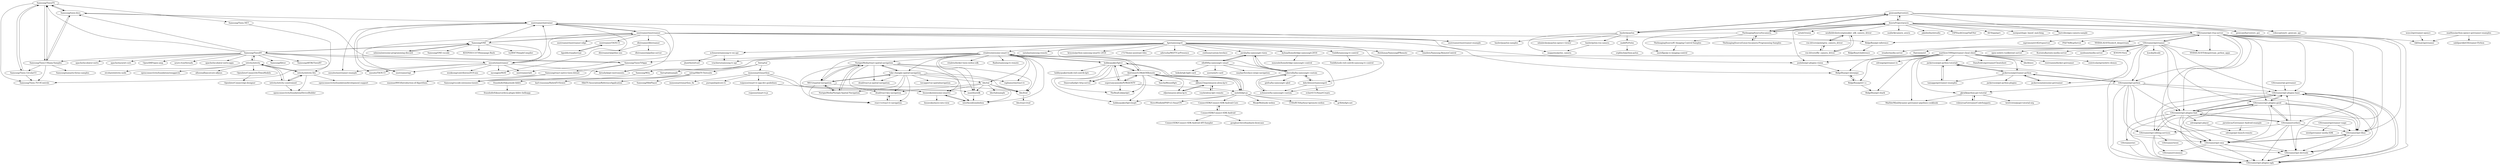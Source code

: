 digraph G {
"Samsung/Tizen.NET" -> "Samsung/Tizen.TV.UIControls"
"fastvideo/gpu-camera-sample" -> "RidgeRun/gst-inference"
"gkralik/python-gst-tutorial" -> "MaZderMind/dynamic-gstreamer-pipelines-cookbook"
"gkralik/python-gst-tutorial" -> "rubenrua/GstreamerCodeSnippets"
"gkralik/python-gst-tutorial" -> "brettviren/pygst-tutorial-org"
"vitalets/awesome-smart-tv" -> "linuxenko/awesome-smarttv"
"vitalets/awesome-smart-tv" -> "raphamorim/react-tv" ["e"=1]
"vitalets/awesome-smart-tv" -> "interfaced/zombiebox"
"vitalets/awesome-smart-tv" -> "mautilus/sdk"
"vitalets/awesome-smart-tv" -> "Samsung/TizenTVApps"
"vitalets/awesome-smart-tv" -> "hobbyquaker/lgtv2"
"vitalets/awesome-smart-tv" -> "bbc/lrud"
"vitalets/awesome-smart-tv" -> "NoriginMedia/react-spatial-navigation"
"vitalets/awesome-smart-tv" -> "luke-chang/js-spatial-navigation"
"vitalets/awesome-smart-tv" -> "klattimer/LGWebOSRemote"
"vitalets/awesome-smart-tv" -> "bbc/tal"
"vitalets/awesome-smart-tv" -> "WICG/spatial-navigation"
"vitalets/awesome-smart-tv" -> "Samsung/Wits"
"vitalets/awesome-smart-tv" -> "vitalets/docker-tizen-webos-sdk"
"vitalets/awesome-smart-tv" -> "Badisi/samsung-tv-remote"
"Samsung/TizenTVApps" -> "Samsung/vscode-extension-tizentv"
"Samsung/TizenTVApps" -> "Samsung/react-native-tizen-dotnet"
"Samsung/TizenTVApps" -> "Samsung/tizen-docs"
"react-tv/react-tv-navigation" -> "dead/react-key-navigation"
"mhxion/awesome-programming-discord" -> "Samsung/ONE"
"genicam/harvesters" -> "AravisProject/aravis"
"genicam/harvesters" -> "genicam/harvesters_gui"
"genicam/harvesters" -> "roboception/rc_genicam_api"
"genicam/harvesters" -> "basler/pypylon"
"genicam/harvesters" -> "TheImagingSource/tiscamera"
"genicam/harvesters" -> "fastvideo/gpu-camera-sample"
"nnstreamer/nntrainer" -> "nnstreamer/api"
"nnstreamer/nntrainer" -> "nnstreamer/nnstreamer"
"nnstreamer/nntrainer" -> "myungjoo/SSAT"
"nnstreamer/nntrainer" -> "nnstreamer/aitt"
"nnstreamer/nntrainer" -> "nnsuite/nnstreamer-example"
"nnstreamer/nntrainer" -> "nnstreamer/nnstreamer-example"
"nnstreamer/nntrainer" -> "nnsuite/TAOS-CI"
"AravisProject/aravis" -> "genicam/harvesters"
"AravisProject/aravis" -> "TheImagingSource/tiscamera"
"AravisProject/aravis" -> "roboception/rc_genicam_api"
"AravisProject/aravis" -> "joshdoe/gst-plugins-vision"
"AravisProject/aravis" -> "AD-Vega/qarv"
"AravisProject/aravis" -> "fastvideo/gpu-camera-sample"
"AravisProject/aravis" -> "meiqua/shape_based_matching" ["e"=1]
"AravisProject/aravis" -> "basler/pypylon"
"AravisProject/aravis" -> "genicam/harvesters_gui"
"AravisProject/aravis" -> "ni/usb3vision"
"AravisProject/aravis" -> "neufieldrobotics/spinnaker_sdk_camera_driver"
"AravisProject/aravis" -> "GStreamer/gst-rtsp-server"
"AravisProject/aravis" -> "ssafarik/camera_aravis"
"AravisProject/aravis" -> "jakobwilm/slstudio" ["e"=1]
"AravisProject/aravis" -> "EIPStackGroup/OpENer" ["e"=1]
"klattimer/LGWebOSRemote" -> "supersaiyanmode/PyWebOSTV"
"klattimer/LGWebOSRemote" -> "hobbyquaker/lgtv2"
"klattimer/LGWebOSRemote" -> "TheRealLink/pylgtv"
"klattimer/LGWebOSRemote" -> "msloth/lgtv.js"
"klattimer/LGWebOSRemote" -> "akhan23wgu/amazon-alexa-lg-tv"
"klattimer/LGWebOSRemote" -> "efpe/amazon-alexa-lg-tv"
"klattimer/LGWebOSRemote" -> "hobbyquaker/lgtv2mqtt"
"klattimer/LGWebOSRemote" -> "SaschaWessel/lgtv"
"klattimer/LGWebOSRemote" -> "vitalets/awesome-smart-tv"
"klattimer/LGWebOSRemote" -> "Danovadia/lgtv-http-server"
"WICG/spatial-navigation" -> "luke-chang/js-spatial-navigation"
"WICG/spatial-navigation" -> "react-tv/react-tv-navigation"
"WICG/spatial-navigation" -> "bbc/lrud"
"WICG/spatial-navigation" -> "NoriginMedia/Norigin-Spatial-Navigation"
"WICG/spatial-navigation" -> "NoriginMedia/react-spatial-navigation"
"luke-chang/js-spatial-navigation" -> "WICG/spatial-navigation"
"luke-chang/js-spatial-navigation" -> "NoriginMedia/react-spatial-navigation"
"luke-chang/js-spatial-navigation" -> "bbc/lrud"
"luke-chang/js-spatial-navigation" -> "dead/react-js-spatial-navigation"
"luke-chang/js-spatial-navigation" -> "twcapps/vue-spatialnavigation"
"luke-chang/js-spatial-navigation" -> "bbc/tal"
"luke-chang/js-spatial-navigation" -> "react-tv/react-tv-navigation"
"luke-chang/js-spatial-navigation" -> "dead/react-key-navigation"
"luke-chang/js-spatial-navigation" -> "NoriginMedia/Norigin-Spatial-Navigation"
"luke-chang/js-spatial-navigation" -> "raphamorim/react-tv" ["e"=1]
"TheImagingSource/tiscamera" -> "TheImagingSource/Linux-tiscamera-Programming-Samples"
"TheImagingSource/tiscamera" -> "AravisProject/aravis"
"TheImagingSource/tiscamera" -> "morefigs/py-ic-imaging-control"
"TheImagingSource/tiscamera" -> "TheImagingSource/IC-Imaging-Control-Samples"
"TheImagingSource/tiscamera" -> "genicam/harvesters"
"GStreamer/gstreamer" -> "GStreamer/gst-plugins-good"
"GStreamer/gstreamer" -> "GStreamer/gst-plugins-base"
"GStreamer/gstreamer" -> "GStreamer/gst-rtsp-server"
"GStreamer/gstreamer" -> "GStreamer/gst-plugins-bad"
"GStreamer/gstreamer" -> "lynckia/licode" ["e"=1]
"GStreamer/gstreamer" -> "ireader/media-server" ["e"=1]
"GStreamer/gstreamer" -> "Haivision/srt" ["e"=1]
"GStreamer/gstreamer" -> "GStreamer/gst-python"
"GStreamer/gstreamer" -> "open-webrtc-toolkit/owt-server" ["e"=1]
"GStreamer/gstreamer" -> "NVIDIA-AI-IOT/deepstream_python_apps" ["e"=1]
"GStreamer/gstreamer" -> "Kurento/kurento-media-server" ["e"=1]
"GStreamer/gstreamer" -> "medooze/media-server" ["e"=1]
"GStreamer/gstreamer" -> "IENT/YUView" ["e"=1]
"GStreamer/gstreamer" -> "GStreamer/gst-plugins-ugly"
"GStreamer/gstreamer" -> "matthew1000/gstreamer-cheat-sheet"
"ollo69/ha-samsungtv-smart" -> "jaruba/ha-samsungtv-tizen"
"ollo69/ha-samsungtv-smart" -> "roberodin/ha-samsungtv-custom"
"ollo69/ha-samsungtv-smart" -> "usernein/tv-card"
"ollo69/ha-samsungtv-smart" -> "maykar/lovelace-swipe-navigation" ["e"=1]
"ollo69/ha-samsungtv-smart" -> "bokub/rgb-light-card" ["e"=1]
"basler/pypylon" -> "mabl/PyPylon"
"basler/pypylon" -> "basler/pylon-ros-camera"
"basler/pypylon" -> "basler/pypylon-samples"
"basler/pypylon" -> "genicam/harvesters"
"basler/pypylon" -> "magazino/pylon_camera"
"basler/pypylon" -> "mbalatsko/pypylon-opencv-viewer"
"basler/pypylon" -> "AravisProject/aravis"
"wzyy2/gstreamer-opencv" -> "tik0/mat2gstreamer"
"jaruba/ha-samsungtv-tizen" -> "ollo69/ha-samsungtv-smart"
"jaruba/ha-samsungtv-tizen" -> "roberodin/ha-samsungtv-custom"
"jaruba/ha-samsungtv-tizen" -> "xchwarze/ha-samsungtv-custom"
"Ape/samsungctl" -> "kdschlosser/samsungctl"
"Ape/samsungctl" -> "vrachieru/samsung-tv-api"
"Ape/samsungctl" -> "Bntdumas/SamsungIPRemote"
"Ape/samsungctl" -> "kyleaa/homebridge-samsungtv2016"
"Ape/samsungctl" -> "timelery/Samsung-RemoteControl"
"Ape/samsungctl" -> "Toxblh/samsung-tv-control"
"Ape/samsungctl" -> "natalan/samsung-remote"
"Ape/samsungctl" -> "roberodin/ha-samsungtv-custom"
"Ape/samsungctl" -> "vitalets/awesome-smart-tv"
"Ape/samsungctl" -> "xchwarze/samsung-tv-ws-api"
"Ape/samsungctl" -> "krzynio/python-samsung-smarttv-2016"
"Ape/samsungctl" -> "jaruba/ha-samsungtv-tizen"
"Ape/samsungctl" -> "c727/home-assistant-tiles" ["e"=1]
"Ape/samsungctl" -> "aderusha/MQTTCarPresence" ["e"=1]
"Ape/samsungctl" -> "ciotlosm/custom-lovelace" ["e"=1]
"ros-drivers/pointgrey_camera_driver" -> "neufieldrobotics/spinnaker_sdk_camera_driver"
"ros-drivers/pointgrey_camera_driver" -> "ros-drivers/flir_camera_driver"
"GStreamer/gst-plugins-good" -> "GStreamer/gst-plugins-base"
"GStreamer/gst-plugins-good" -> "GStreamer/gst-plugins-bad"
"GStreamer/gst-plugins-good" -> "GStreamer/gst-plugins-ugly"
"GStreamer/gst-plugins-good" -> "GStreamer/gst-libav"
"GStreamer/gst-plugins-good" -> "GStreamer/cerbero"
"GStreamer/gst-plugins-good" -> "GStreamer/gst-omx"
"GStreamer/gst-plugins-good" -> "GStreamer/gst-editing-services"
"GStreamer/gst-plugins-good" -> "GStreamer/gst-devtools"
"nnstreamer/nnstreamer" -> "nnstreamer/nntrainer"
"nnstreamer/nnstreamer" -> "nnstreamer/nnstreamer-example"
"nnstreamer/nnstreamer" -> "Samsung/ONE"
"nnstreamer/nnstreamer" -> "kirushyk/gst-instruments"
"nnstreamer/nnstreamer" -> "dlstreamer/dlstreamer"
"nnstreamer/nnstreamer" -> "nnsuite/nnstreamer"
"nnstreamer/nnstreamer" -> "nnstreamer/api"
"nnstreamer/nnstreamer" -> "RidgeRun/gst-inference"
"nnstreamer/nnstreamer" -> "RidgeRun/gst-interpipe"
"nnstreamer/nnstreamer" -> "nnstreamer/nnstreamer-edge"
"nnstreamer/nnstreamer" -> "nnstreamer/TAOS-CI"
"nnstreamer/nnstreamer" -> "joshdoe/gst-plugins-vision"
"mad4ms/python-opencv-gstreamer-examples" -> "sahilparekh/GStreamer-Python"
"mad4ms/python-opencv-gstreamer-examples" -> "tik0/mat2gstreamer"
"GStreamer/gst-rtsp-server" -> "GStreamer/gst-plugins-base"
"GStreamer/gst-rtsp-server" -> "GStreamer/gst-python"
"GStreamer/gst-rtsp-server" -> "GStreamer/gstreamer"
"GStreamer/gst-rtsp-server" -> "GStreamer/gst-plugins-bad"
"GStreamer/gst-rtsp-server" -> "GStreamer/gst-plugins-good"
"GStreamer/gst-rtsp-server" -> "GStreamer/gst-omx"
"GStreamer/gst-rtsp-server" -> "GStreamer/gst-libav"
"GStreamer/gst-rtsp-server" -> "mpromonet/v4l2rtspserver" ["e"=1]
"GStreamer/gst-rtsp-server" -> "PHZ76/RtspServer" ["e"=1]
"GStreamer/gst-rtsp-server" -> "GStreamer/gst-plugins-ugly"
"GStreamer/gst-rtsp-server" -> "tik0/mat2gstreamer"
"GStreamer/gst-rtsp-server" -> "GStreamer/cerbero"
"GStreamer/gst-rtsp-server" -> "NVIDIA-AI-IOT/deepstream_python_apps" ["e"=1]
"GStreamer/gst-rtsp-server" -> "GStreamer/gst-devtools"
"GStreamer/gst-rtsp-server" -> "NVIDIA-AI-IOT/yolov4_deepstream" ["e"=1]
"GStreamer/gst-plugins-bad" -> "GStreamer/gst-plugins-base"
"GStreamer/gst-plugins-bad" -> "GStreamer/gst-plugins-good"
"GStreamer/gst-plugins-bad" -> "GStreamer/gst-plugins-ugly"
"GStreamer/gst-plugins-bad" -> "GStreamer/gst-libav"
"GStreamer/gst-plugins-bad" -> "GStreamer/cerbero"
"GStreamer/gst-plugins-bad" -> "GStreamer/gst-omx"
"GStreamer/gst-plugins-bad" -> "GStreamer/gst-editing-services"
"GStreamer/gst-plugins-bad" -> "GStreamer/gst-devtools"
"GStreamer/gst-plugins-bad" -> "GStreamer/orc"
"GStreamer/gst-plugins-bad" -> "sdroege/gst-player"
"Samsung/TizenRT" -> "iotivity/iotivity"
"Samsung/TizenRT" -> "Samsung/ONE"
"Samsung/TizenRT" -> "Samsung/TizenFX"
"Samsung/TizenRT" -> "Samsung/tizen-docs"
"Samsung/TizenRT" -> "Samsung/libtuv" ["e"=1]
"Samsung/TizenRT" -> "SamsungARTIK/TizenRT"
"Samsung/TizenRT" -> "iotivity/iotivity-lite"
"Samsung/TizenRT" -> "Samsung/Tizen-CSharp-Samples"
"Samsung/TizenRT" -> "apache/incubator-nuttx" ["e"=1]
"Samsung/TizenRT" -> "apache/mynewt-core" ["e"=1]
"Samsung/TizenRT" -> "nnsuite/nnstreamer"
"Samsung/TizenRT" -> "OpenAMP/open-amp" ["e"=1]
"Samsung/TizenRT" -> "Samsung/TizenTVApps"
"Samsung/TizenRT" -> "azure-rtos/threadx" ["e"=1]
"Samsung/TizenRT" -> "apache/incubator-nuttx-apps" ["e"=1]
"ConnectSDK/Connect-SDK-Android" -> "ConnectSDK/Connect-SDK-Android-Core"
"ConnectSDK/Connect-SDK-Android" -> "ConnectSDK/Connect-SDK-Android-API-Sampler"
"ConnectSDK/Connect-SDK-Android" -> "googlearchive/leanback-showcase" ["e"=1]
"jackersson/gst-python-tutorials" -> "tamaggo/gstreamer-examples"
"jackersson/gst-python-tutorials" -> "jackersson/gstreamer-python"
"bjpublic/raspberrypi" -> "nnstreamer/TAOS-CI"
"jackersson/awesome-gstreamer" -> "jackersson/gstreamer-python"
"jackersson/gstreamer-python" -> "jackersson/gst-python-tutorials"
"jackersson/gstreamer-python" -> "jackersson/awesome-gstreamer"
"jackersson/gstreamer-python" -> "GStreamer/gst-python"
"jackersson/gstreamer-python" -> "jackersson/gst-python-plugins"
"jackersson/gstreamer-python" -> "tamaggo/gstreamer-examples"
"roberodin/ha-samsungtv-custom" -> "xchwarze/ha-samsungtv-custom"
"roberodin/ha-samsungtv-custom" -> "kdschlosser/samsungctl"
"roberodin/ha-samsungtv-custom" -> "jaruba/ha-samsungtv-tizen"
"roberodin/ha-samsungtv-custom" -> "giefca/ha-samsungtv-qled"
"bbc/tal" -> "bbc/lrud"
"bbc/tal" -> "linuxenko/awesome-smarttv"
"bbc/tal" -> "mautilus/sdk"
"bbc/tal" -> "bbc/talexample"
"bbc/tal" -> "interfaced/zombiebox"
"bbc/tal" -> "dead/react-key-navigation"
"iotivity/iotivity-lite" -> "iotivity/iotivity-constrained"
"iotivity/iotivity-lite" -> "openconnectivityfoundation/development-support"
"iotivity/iotivity-lite" -> "iotivity/iotivity"
"iotivity/iotivity-lite" -> "openconnectivityfoundation/DeviceBuilder"
"NoriginMedia/react-spatial-navigation" -> "dead/react-js-spatial-navigation"
"NoriginMedia/react-spatial-navigation" -> "luke-chang/js-spatial-navigation"
"NoriginMedia/react-spatial-navigation" -> "NoriginMedia/Norigin-Spatial-Navigation"
"NoriginMedia/react-spatial-navigation" -> "WICG/spatial-navigation"
"NoriginMedia/react-spatial-navigation" -> "bbc/lrud"
"NoriginMedia/react-spatial-navigation" -> "interfaced/zombiebox"
"NoriginMedia/react-spatial-navigation" -> "react-tv/react-tv-navigation"
"NoriginMedia/react-spatial-navigation" -> "mautilus/sdk"
"NoriginMedia/react-spatial-navigation" -> "dead/react-key-navigation"
"efpe/amazon-alexa-lg-tv" -> "akhan23wgu/amazon-alexa-lg-tv"
"hobbyquaker/lgtv2" -> "msloth/lgtv.js"
"hobbyquaker/lgtv2" -> "klattimer/LGWebOSRemote"
"hobbyquaker/lgtv2" -> "hobbyquaker/lgtv2mqtt"
"hobbyquaker/lgtv2" -> "supersaiyanmode/PyWebOSTV"
"hobbyquaker/lgtv2" -> "hobbyquaker/node-red-contrib-lgtv"
"hobbyquaker/lgtv2" -> "Danovadia/lgtv-http-server"
"hobbyquaker/lgtv2" -> "vitalets/awesome-smart-tv"
"hobbyquaker/lgtv2" -> "TheRealLink/pylgtv"
"immosmart/smartbox" -> "ruiposse/smart-tv-app-dev-guidelines"
"immosmart/smartbox" -> "immosmart/smartbox_fw"
"immosmart/smartbox" -> "linuxenko/awesome-smarttv"
"immosmart/smartbox" -> "mautilus/sdk"
"immosmart/smartbox" -> "pureqml/qmlcore-tv"
"Samsung/Wits" -> "Samsung/vscode-extension-tizentv"
"mitxp/HbbTV-Testsuite" -> "fraunhoferfokus/node-hbbtv"
"mitxp/HbbTV-Testsuite" -> "Samsung/HbbPlayer"
"mitxp/HbbTV-Testsuite" -> "karl-rousseau/HybridTvViewer"
"mitxp/HbbTV-Testsuite" -> "HbbTV-Association/ReferenceApplication"
"matthew1000/gstreamer-cheat-sheet" -> "DamZiobro/gstreamerCheatsheet"
"matthew1000/gstreamer-cheat-sheet" -> "RidgeRun/gstd-1.x"
"matthew1000/gstreamer-cheat-sheet" -> "RidgeRun/gst-interpipe"
"matthew1000/gstreamer-cheat-sheet" -> "jackersson/awesome-gstreamer"
"matthew1000/gstreamer-cheat-sheet" -> "kirushyk/gst-instruments"
"matthew1000/gstreamer-cheat-sheet" -> "jackersson/gstreamer-python"
"matthew1000/gstreamer-cheat-sheet" -> "bbc/brave" ["e"=1]
"matthew1000/gstreamer-cheat-sheet" -> "restreamio/docker-gstreamer"
"matthew1000/gstreamer-cheat-sheet" -> "MaZderMind/dynamic-gstreamer-pipelines-cookbook"
"matthew1000/gstreamer-cheat-sheet" -> "centricular/gstwebrtc-demos" ["e"=1]
"matthew1000/gstreamer-cheat-sheet" -> "gkralik/python-gst-tutorial"
"matthew1000/gstreamer-cheat-sheet" -> "RidgeRun/gst-shark"
"matthew1000/gstreamer-cheat-sheet" -> "joshdoe/gst-plugins-vision"
"matthew1000/gstreamer-cheat-sheet" -> "jackersson/gst-python-tutorials"
"matthew1000/gstreamer-cheat-sheet" -> "sdroege/gstreamer-rs" ["e"=1]
"joshdoe/gst-plugins-vision" -> "RidgeRun/gst-interpipe"
"Samsung/ONE" -> "Samsung/ONE-vscode"
"Samsung/ONE" -> "nnstreamer/nntrainer"
"Samsung/ONE" -> "KEEPER31337/Homepage-Back"
"Samsung/ONE" -> "Samsung/TizenRT"
"Samsung/ONE" -> "lcy8047/SimpleCompiler"
"Samsung/ONE" -> "nnstreamer/nnstreamer"
"Samsung/ONE" -> "nnsuite/nnstreamer"
"Samsung/ONE" -> "mhxion/awesome-programming-discord"
"nnstreamer/TAOS-CI" -> "bjpublic/raspberrypi"
"msloth/lgtv.js" -> "hobbyquaker/lgtv2"
"msloth/lgtv.js" -> "WeeJeWel/node-webos"
"msloth/lgtv.js" -> "hobbyquaker/lgtv2mqtt"
"msloth/lgtv.js" -> "klattimer/LGWebOSRemote"
"msloth/lgtv.js" -> "ConnectSDK/Connect-SDK-Android-Core"
"msloth/lgtv.js" -> "CODeRUS/harbour-lgremote-webos"
"msloth/lgtv.js" -> "gr4b4z/lgtv.net"
"msloth/lgtv.js" -> "SteveWinfield/PHP-LG-SmartTV"
"kdschlosser/samsungctl" -> "xchwarze/ha-samsungtv-custom"
"kdschlosser/samsungctl" -> "roberodin/ha-samsungtv-custom"
"kdschlosser/samsungctl" -> "eclair4151/SmartCrypto"
"linuxenko/awesome-smarttv" -> "interfaced/zombiebox"
"linuxenko/awesome-smarttv" -> "linuxenko/move-into-view"
"neufieldrobotics/spinnaker_sdk_camera_driver" -> "ros-drivers/flir_camera_driver"
"neufieldrobotics/spinnaker_sdk_camera_driver" -> "ros-drivers/pointgrey_camera_driver"
"TheImagingSource/IC-Imaging-Control-Samples" -> "morefigs/py-ic-imaging-control"
"Samsung/Tizen.CircularUI" -> "Samsung/Tizen.TV.UIControls"
"Samsung/Tizen.CircularUI" -> "Samsung/TizenFX"
"xchwarze/samsung-tv-ws-api" -> "vrachieru/samsung-tv-api"
"xchwarze/samsung-tv-ws-api" -> "jhawthorn/tvart"
"GStreamer/gst-python" -> "jackersson/gstreamer-python"
"GStreamer/gst-python" -> "GStreamer/gst-editing-services"
"GStreamer/gst-python" -> "GStreamer/gst-devtools"
"GStreamer/gst-python" -> "jackersson/gst-python-tutorials"
"GStreamer/gst-python" -> "GStreamer/gst-plugins-ugly"
"GStreamer/gst-python" -> "GStreamer/gst-plugins-base"
"GStreamer/gst-python" -> "GStreamer/gst-plugins-bad"
"GStreamer/gst-python" -> "gkralik/python-gst-tutorial"
"GStreamer/gst-python" -> "GStreamer/gst-omx"
"GStreamer/gst-python" -> "GStreamer/gst-libav"
"xchwarze/ha-samsungtv-custom" -> "roberodin/ha-samsungtv-custom"
"rubenrua/GstreamerCodeSnippets" -> "gkralik/python-gst-tutorial"
"Toxblh/samsung-tv-control" -> "Toxblh/node-red-contrib-samsung-tv-control"
"Samsung/Tizen-CSharp-Samples" -> "Samsung/TizenFX"
"Samsung/Tizen-CSharp-Samples" -> "Samsung/tizen-docs"
"Samsung/Tizen-CSharp-Samples" -> "Samsung/Tizen.CircularUI"
"Samsung/Tizen-CSharp-Samples" -> "Samsung/xamarin-forms-samples"
"Samsung/Tizen-CSharp-Samples" -> "Samsung/Tizen.TV.UIControls"
"Samsung/TizenFX" -> "Samsung/Tizen-CSharp-Samples"
"Samsung/TizenFX" -> "Samsung/tizen-docs"
"Samsung/TizenFX" -> "Samsung/Tizen.CircularUI"
"Samsung/TizenFX" -> "Samsung/Tizen.NET"
"Samsung/TizenFX" -> "Samsung/Tizen.TV.UIControls"
"ConnectSDK/Connect-SDK-Android-Core" -> "ConnectSDK/Connect-SDK-Android"
"ros-drivers/flir_camera_driver" -> "neufieldrobotics/spinnaker_sdk_camera_driver"
"ros-drivers/flir_camera_driver" -> "ros-drivers/pointgrey_camera_driver"
"supersaiyanmode/PyWebOSTV" -> "klattimer/LGWebOSRemote"
"supersaiyanmode/PyWebOSTV" -> "TheRealLink/pylgtv"
"supersaiyanmode/PyWebOSTV" -> "hobbyquaker/lgtv2"
"supersaiyanmode/PyWebOSTV" -> "msloth/lgtv.js"
"basler/pylon-ros-camera" -> "magazino/pylon_camera"
"RidgeRun/gst-interpipe" -> "RidgeRun/gstd-1.x"
"RidgeRun/gstd-1.x" -> "RidgeRun/gst-interpipe"
"RidgeRun/gstd-1.x" -> "RidgeRun/gst-shark"
"nnsuite/nnstreamer" -> "nnsuite/nnstreamer-example"
"nnsuite/nnstreamer" -> "nnsuite/TAOS-CI"
"nnsuite/nnstreamer" -> "wooksong/contributon2019-nns"
"nnsuite/nnstreamer" -> "nnstreamer/nntrainer"
"nnsuite/nnstreamer" -> "nnstreamer/api"
"nnsuite/nnstreamer" -> "kirushyk/gst-instruments"
"nnsuite/nnstreamer" -> "myungjoo/SSAT"
"nnsuite/nnstreamer" -> "nnstreamer/aitt"
"GStreamer/cerbero" -> "GStreamer/gst-plugins-ugly"
"GStreamer/cerbero" -> "GStreamer/gst-editing-services"
"GStreamer/cerbero" -> "GStreamer/gst-libav"
"GStreamer/cerbero" -> "GStreamer/gst-plugins-base"
"GStreamer/cerbero" -> "GStreamer/gst-plugins-good"
"GStreamer/cerbero" -> "GStreamer/gst-devtools"
"GStreamer/cerbero" -> "GStreamer/gst-plugins-bad"
"GStreamer/cerbero" -> "GStreamer/gst-omx"
"GStreamer/gst-devtools" -> "GStreamer/gst-plugins-ugly"
"GStreamer/gst-editing-services" -> "GStreamer/gst-plugins-ugly"
"GStreamer/gst-editing-services" -> "GStreamer/common"
"GStreamer/gst-editing-services" -> "GStreamer/www"
"GStreamer/gst-libav" -> "GStreamer/gst-plugins-ugly"
"GStreamer/gst-libav" -> "GStreamer/gst-plugins-base"
"GStreamer/gst-libav" -> "GStreamer/gst-devtools"
"GStreamer/gst-libav" -> "GStreamer/gst-omx"
"GStreamer/gst-omx" -> "GStreamer/gst-plugins-ugly"
"GStreamer/gst-omx" -> "GStreamer/gst-devtools"
"GStreamer/gst-omx" -> "GStreamer/common"
"GStreamer/gst-omx" -> "GStreamer/gst-libav"
"GStreamer/gst-plugins-base" -> "GStreamer/gst-plugins-ugly"
"GStreamer/gst-plugins-base" -> "GStreamer/gst-plugins-good"
"GStreamer/gst-plugins-base" -> "GStreamer/gst-plugins-bad"
"GStreamer/gst-plugins-base" -> "GStreamer/gst-libav"
"GStreamer/gst-plugins-base" -> "GStreamer/gst-omx"
"GStreamer/gst-plugins-base" -> "GStreamer/gst-editing-services"
"GStreamer/gst-plugins-base" -> "GStreamer/gst-devtools"
"GStreamer/gst-plugins-ugly" -> "GStreamer/gst-plugins-base"
"GStreamer/gst-plugins-ugly" -> "GStreamer/gst-devtools"
"GStreamer/orc" -> "GStreamer/gst-plugins-ugly"
"GStreamer/qt-gstreamer" -> "GStreamer/gst-plugins-base"
"jaroslavas/Gstreamer-Android-example" -> "sdroege/gst-launch-remote"
"OpenInterConnect/IoTDataModels" -> "OpenInterConnect/api-designer"
"NoriginMedia/Norigin-Spatial-Navigation" -> "WICG/spatial-navigation"
"NoriginMedia/Norigin-Spatial-Navigation" -> "NoriginMedia/react-spatial-navigation"
"fmtvp/tal" -> "mitxp/HbbTV-Testsuite"
"fmtvp/tal" -> "fmtvp/talexample"
"fmtvp/tal" -> "immosmart/smartbox"
"TheImagingSource/Linux-tiscamera-Programming-Samples" -> "TheImagingSource/tiscamera"
"iotivity/iotivity" -> "iotivity/iotivity-constrained"
"iotivity/iotivity" -> "iotivity/iotivity-lite"
"iotivity/iotivity" -> "OpenInterConnect/IoTDataModels"
"iotivity/iotivity" -> "Samsung/TizenRT"
"iotivity/iotivity" -> "otcshare/iotivity-node"
"iotivity/iotivity" -> "openconnectivityfoundation/swagger2x"
"iotivity/iotivity" -> "allseenalliance/core-alljoyn"
"RidgeRun/gst-inference" -> "RidgeRun/r2inference"
"GStreamer/gstreamer-vaapi" -> "intel/gstreamer-media-SDK"
"GStreamer/gstreamer-vaapi" -> "GStreamer/gst-libav"
"Samsung/react-native-tizen-dotnet" -> "Samsung/vscode-extension-tizentv"
"Samsung/react-native-tizen-dotnet" -> "maomao9003/Introduction-of-Algorithms"
"tamaggo/gstreamer-examples" -> "jackersson/gst-python-tutorials"
"bbc/lrud" -> "bbc/react-lrud"
"mautilus/sdk" -> "interfaced/zombiebox"
"dlstreamer/dlstreamer" -> "dlstreamer/pipeline-server"
"dlstreamer/dlstreamer" -> "dlstreamer/pipeline-zoo"
"kyleaa/homebridge-samsungtv2016" -> "mmende/homebridge-samsungtv-control"
"voydz/alexa-lgtv-remote" -> "akhan23wgu/amazon-alexa-lg-tv"
"mabl/PyPylon" -> "srgblnch/python-pylon"
"interfaced/zombiebox" -> "linuxenko/awesome-smarttv"
"sdroege/gst-player" -> "sdroege/gst-launch-remote"
"iotivity/iotivity-constrained" -> "iotivity/iotivity-lite"
"iotivity/iotivity-constrained" -> "iotivity/iotivity"
"iotivity/iotivity-constrained" -> "openconnectivityfoundation/DeviceBuilder"
"ruiposse/smart-tv-app-dev-guidelines" -> "ruiposse/smart-tv.js"
"ruiposse/smart-tv-app-dev-guidelines" -> "linuxenko/awesome-smarttv"
"Samsung/tizen-docs" -> "Samsung/TizenFX"
"Samsung/tizen-docs" -> "Samsung/Tizen-CSharp-Samples"
"Samsung/tizen-docs" -> "nnstreamer/nntrainer"
"akhan23wgu/amazon-alexa-lg-tv" -> "voydz/alexa-lgtv-remote"
"akhan23wgu/amazon-alexa-lg-tv" -> "efpe/amazon-alexa-lg-tv"
"fraunhoferfokus/node-hbbtv" -> "fraunhoferfokus/cordova-plugin-hbbtv-helloapp"
"dead/react-key-navigation" -> "react-tv/react-tv-navigation"
"Samsung/Tizen.NET" ["l"="23.489,-27.929"]
"Samsung/Tizen.TV.UIControls" ["l"="23.487,-27.949"]
"fastvideo/gpu-camera-sample" ["l"="23.5,-28.227"]
"RidgeRun/gst-inference" ["l"="23.497,-28.161"]
"gkralik/python-gst-tutorial" ["l"="23.614,-28.208"]
"MaZderMind/dynamic-gstreamer-pipelines-cookbook" ["l"="23.606,-28.188"]
"rubenrua/GstreamerCodeSnippets" ["l"="23.588,-28.21"]
"brettviren/pygst-tutorial-org" ["l"="23.6,-28.232"]
"vitalets/awesome-smart-tv" ["l"="23.314,-27.761"]
"linuxenko/awesome-smarttv" ["l"="23.384,-27.743"]
"raphamorim/react-tv" ["l"="25.353,-26.306"]
"interfaced/zombiebox" ["l"="23.356,-27.746"]
"mautilus/sdk" ["l"="23.366,-27.73"]
"Samsung/TizenTVApps" ["l"="23.393,-27.898"]
"hobbyquaker/lgtv2" ["l"="23.275,-27.778"]
"bbc/lrud" ["l"="23.31,-27.733"]
"NoriginMedia/react-spatial-navigation" ["l"="23.323,-27.718"]
"luke-chang/js-spatial-navigation" ["l"="23.315,-27.704"]
"klattimer/LGWebOSRemote" ["l"="23.267,-27.8"]
"bbc/tal" ["l"="23.344,-27.733"]
"WICG/spatial-navigation" ["l"="23.301,-27.716"]
"Samsung/Wits" ["l"="23.354,-27.815"]
"vitalets/docker-tizen-webos-sdk" ["l"="23.341,-27.778"]
"Badisi/samsung-tv-remote" ["l"="23.285,-27.75"]
"Samsung/vscode-extension-tizentv" ["l"="23.374,-27.859"]
"Samsung/react-native-tizen-dotnet" ["l"="23.372,-27.883"]
"Samsung/tizen-docs" ["l"="23.445,-27.971"]
"react-tv/react-tv-navigation" ["l"="23.326,-27.69"]
"dead/react-key-navigation" ["l"="23.341,-27.701"]
"mhxion/awesome-programming-discord" ["l"="23.433,-28.063"]
"Samsung/ONE" ["l"="23.465,-28.055"]
"genicam/harvesters" ["l"="23.501,-28.283"]
"AravisProject/aravis" ["l"="23.521,-28.265"]
"genicam/harvesters_gui" ["l"="23.493,-28.261"]
"roboception/rc_genicam_api" ["l"="23.532,-28.286"]
"basler/pypylon" ["l"="23.477,-28.301"]
"TheImagingSource/tiscamera" ["l"="23.521,-28.306"]
"nnstreamer/nntrainer" ["l"="23.491,-28.048"]
"nnstreamer/api" ["l"="23.497,-28.074"]
"nnstreamer/nnstreamer" ["l"="23.513,-28.093"]
"myungjoo/SSAT" ["l"="23.512,-28.046"]
"nnstreamer/aitt" ["l"="23.503,-28.04"]
"nnsuite/nnstreamer-example" ["l"="23.512,-28.035"]
"nnstreamer/nnstreamer-example" ["l"="23.516,-28.07"]
"nnsuite/TAOS-CI" ["l"="23.493,-28.031"]
"joshdoe/gst-plugins-vision" ["l"="23.548,-28.171"]
"AD-Vega/qarv" ["l"="23.546,-28.256"]
"meiqua/shape_based_matching" ["l"="-9.357,22.014"]
"ni/usb3vision" ["l"="23.529,-28.239"]
"neufieldrobotics/spinnaker_sdk_camera_driver" ["l"="23.453,-28.254"]
"GStreamer/gst-rtsp-server" ["l"="23.649,-28.272"]
"ssafarik/camera_aravis" ["l"="23.548,-28.271"]
"jakobwilm/slstudio" ["l"="32.54,43.082"]
"EIPStackGroup/OpENer" ["l"="-31.167,39.922"]
"supersaiyanmode/PyWebOSTV" ["l"="23.254,-27.784"]
"TheRealLink/pylgtv" ["l"="23.237,-27.781"]
"msloth/lgtv.js" ["l"="23.299,-27.791"]
"akhan23wgu/amazon-alexa-lg-tv" ["l"="23.226,-27.825"]
"efpe/amazon-alexa-lg-tv" ["l"="23.243,-27.83"]
"hobbyquaker/lgtv2mqtt" ["l"="23.285,-27.812"]
"SaschaWessel/lgtv" ["l"="23.265,-27.827"]
"Danovadia/lgtv-http-server" ["l"="23.241,-27.801"]
"NoriginMedia/Norigin-Spatial-Navigation" ["l"="23.299,-27.693"]
"dead/react-js-spatial-navigation" ["l"="23.289,-27.705"]
"twcapps/vue-spatialnavigation" ["l"="23.31,-27.665"]
"TheImagingSource/Linux-tiscamera-Programming-Samples" ["l"="23.54,-28.322"]
"morefigs/py-ic-imaging-control" ["l"="23.513,-28.332"]
"TheImagingSource/IC-Imaging-Control-Samples" ["l"="23.527,-28.343"]
"GStreamer/gstreamer" ["l"="23.678,-28.232"]
"GStreamer/gst-plugins-good" ["l"="23.681,-28.281"]
"GStreamer/gst-plugins-base" ["l"="23.682,-28.268"]
"GStreamer/gst-plugins-bad" ["l"="23.685,-28.258"]
"lynckia/licode" ["l"="-28.616,12.139"]
"ireader/media-server" ["l"="-26.564,12.013"]
"Haivision/srt" ["l"="-28.672,12.082"]
"GStreamer/gst-python" ["l"="23.657,-28.24"]
"open-webrtc-toolkit/owt-server" ["l"="-28.643,12.103"]
"NVIDIA-AI-IOT/deepstream_python_apps" ["l"="29.934,38.075"]
"Kurento/kurento-media-server" ["l"="-28.617,12.167"]
"medooze/media-server" ["l"="-28.622,12.088"]
"IENT/YUView" ["l"="-26.781,13.582"]
"GStreamer/gst-plugins-ugly" ["l"="23.67,-28.258"]
"matthew1000/gstreamer-cheat-sheet" ["l"="23.612,-28.167"]
"ollo69/ha-samsungtv-smart" ["l"="23.14,-27.588"]
"jaruba/ha-samsungtv-tizen" ["l"="23.158,-27.609"]
"roberodin/ha-samsungtv-custom" ["l"="23.143,-27.623"]
"usernein/tv-card" ["l"="23.127,-27.563"]
"maykar/lovelace-swipe-navigation" ["l"="-39.125,40.125"]
"bokub/rgb-light-card" ["l"="-39.136,40.129"]
"mabl/PyPylon" ["l"="23.435,-28.317"]
"basler/pylon-ros-camera" ["l"="23.455,-28.334"]
"basler/pypylon-samples" ["l"="23.452,-28.297"]
"magazino/pylon_camera" ["l"="23.475,-28.334"]
"mbalatsko/pypylon-opencv-viewer" ["l"="23.456,-28.313"]
"wzyy2/gstreamer-opencv" ["l"="23.69,-28.351"]
"tik0/mat2gstreamer" ["l"="23.667,-28.332"]
"xchwarze/ha-samsungtv-custom" ["l"="23.159,-27.628"]
"Ape/samsungctl" ["l"="23.176,-27.669"]
"kdschlosser/samsungctl" ["l"="23.142,-27.642"]
"vrachieru/samsung-tv-api" ["l"="23.146,-27.671"]
"Bntdumas/SamsungIPRemote" ["l"="23.207,-27.655"]
"kyleaa/homebridge-samsungtv2016" ["l"="23.134,-27.691"]
"timelery/Samsung-RemoteControl" ["l"="23.204,-27.68"]
"Toxblh/samsung-tv-control" ["l"="23.155,-27.707"]
"natalan/samsung-remote" ["l"="23.195,-27.634"]
"xchwarze/samsung-tv-ws-api" ["l"="23.123,-27.668"]
"krzynio/python-samsung-smarttv-2016" ["l"="23.182,-27.694"]
"c727/home-assistant-tiles" ["l"="-39.359,40.001"]
"aderusha/MQTTCarPresence" ["l"="-39.274,40.026"]
"ciotlosm/custom-lovelace" ["l"="-39.303,40.048"]
"ros-drivers/pointgrey_camera_driver" ["l"="23.429,-28.244"]
"ros-drivers/flir_camera_driver" ["l"="23.428,-28.261"]
"GStreamer/gst-libav" ["l"="23.695,-28.263"]
"GStreamer/cerbero" ["l"="23.693,-28.277"]
"GStreamer/gst-omx" ["l"="23.67,-28.272"]
"GStreamer/gst-editing-services" ["l"="23.665,-28.28"]
"GStreamer/gst-devtools" ["l"="23.666,-28.264"]
"kirushyk/gst-instruments" ["l"="23.547,-28.11"]
"dlstreamer/dlstreamer" ["l"="23.559,-28.086"]
"nnsuite/nnstreamer" ["l"="23.501,-28.057"]
"RidgeRun/gst-interpipe" ["l"="23.563,-28.141"]
"nnstreamer/nnstreamer-edge" ["l"="23.5,-28.11"]
"nnstreamer/TAOS-CI" ["l"="23.551,-28.061"]
"mad4ms/python-opencv-gstreamer-examples" ["l"="23.671,-28.376"]
"sahilparekh/GStreamer-Python" ["l"="23.677,-28.403"]
"mpromonet/v4l2rtspserver" ["l"="-26.601,12.114"]
"PHZ76/RtspServer" ["l"="-26.674,12.047"]
"NVIDIA-AI-IOT/yolov4_deepstream" ["l"="34.662,35.521"]
"GStreamer/orc" ["l"="23.646,-28.253"]
"sdroege/gst-player" ["l"="23.737,-28.279"]
"Samsung/TizenRT" ["l"="23.439,-28.001"]
"iotivity/iotivity" ["l"="23.388,-28.003"]
"Samsung/TizenFX" ["l"="23.468,-27.957"]
"Samsung/libtuv" ["l"="-32.181,40.8"]
"SamsungARTIK/TizenRT" ["l"="23.418,-27.984"]
"iotivity/iotivity-lite" ["l"="23.4,-28.021"]
"Samsung/Tizen-CSharp-Samples" ["l"="23.468,-27.974"]
"apache/incubator-nuttx" ["l"="-31.544,41.572"]
"apache/mynewt-core" ["l"="-31.454,41.632"]
"OpenAMP/open-amp" ["l"="-31.481,41.583"]
"azure-rtos/threadx" ["l"="-31.533,41.581"]
"apache/incubator-nuttx-apps" ["l"="-31.482,41.516"]
"ConnectSDK/Connect-SDK-Android" ["l"="23.381,-27.681"]
"ConnectSDK/Connect-SDK-Android-Core" ["l"="23.361,-27.713"]
"ConnectSDK/Connect-SDK-Android-API-Sampler" ["l"="23.39,-27.659"]
"googlearchive/leanback-showcase" ["l"="49.775,-0.63"]
"jackersson/gst-python-tutorials" ["l"="23.641,-28.197"]
"tamaggo/gstreamer-examples" ["l"="23.663,-28.185"]
"jackersson/gstreamer-python" ["l"="23.655,-28.199"]
"bjpublic/raspberrypi" ["l"="23.568,-28.046"]
"jackersson/awesome-gstreamer" ["l"="23.645,-28.177"]
"jackersson/gst-python-plugins" ["l"="23.686,-28.186"]
"giefca/ha-samsungtv-qled" ["l"="23.119,-27.613"]
"bbc/talexample" ["l"="23.365,-27.759"]
"iotivity/iotivity-constrained" ["l"="23.378,-28.022"]
"openconnectivityfoundation/development-support" ["l"="23.398,-28.041"]
"openconnectivityfoundation/DeviceBuilder" ["l"="23.382,-28.037"]
"hobbyquaker/node-red-contrib-lgtv" ["l"="23.246,-27.758"]
"immosmart/smartbox" ["l"="23.426,-27.711"]
"ruiposse/smart-tv-app-dev-guidelines" ["l"="23.425,-27.737"]
"immosmart/smartbox_fw" ["l"="23.449,-27.71"]
"pureqml/qmlcore-tv" ["l"="23.443,-27.692"]
"mitxp/HbbTV-Testsuite" ["l"="23.524,-27.64"]
"fraunhoferfokus/node-hbbtv" ["l"="23.555,-27.632"]
"Samsung/HbbPlayer" ["l"="23.547,-27.654"]
"karl-rousseau/HybridTvViewer" ["l"="23.513,-27.617"]
"HbbTV-Association/ReferenceApplication" ["l"="23.539,-27.615"]
"DamZiobro/gstreamerCheatsheet" ["l"="23.637,-28.132"]
"RidgeRun/gstd-1.x" ["l"="23.587,-28.145"]
"bbc/brave" ["l"="-35.832,-17.493"]
"restreamio/docker-gstreamer" ["l"="23.646,-28.151"]
"centricular/gstwebrtc-demos" ["l"="-28.564,11.971"]
"RidgeRun/gst-shark" ["l"="23.61,-28.141"]
"sdroege/gstreamer-rs" ["l"="26.035,32.006"]
"Samsung/ONE-vscode" ["l"="23.449,-28.083"]
"KEEPER31337/Homepage-Back" ["l"="23.467,-28.077"]
"lcy8047/SimpleCompiler" ["l"="23.453,-28.069"]
"WeeJeWel/node-webos" ["l"="23.323,-27.813"]
"CODeRUS/harbour-lgremote-webos" ["l"="23.307,-27.813"]
"gr4b4z/lgtv.net" ["l"="23.322,-27.797"]
"SteveWinfield/PHP-LG-SmartTV" ["l"="23.303,-27.834"]
"eclair4151/SmartCrypto" ["l"="23.112,-27.636"]
"linuxenko/move-into-view" ["l"="23.405,-27.759"]
"Samsung/Tizen.CircularUI" ["l"="23.492,-27.963"]
"jhawthorn/tvart" ["l"="23.096,-27.667"]
"Toxblh/node-red-contrib-samsung-tv-control" ["l"="23.138,-27.724"]
"Samsung/xamarin-forms-samples" ["l"="23.451,-27.948"]
"wooksong/contributon2019-nns" ["l"="23.524,-28.049"]
"GStreamer/common" ["l"="23.669,-28.296"]
"GStreamer/www" ["l"="23.655,-28.301"]
"GStreamer/qt-gstreamer" ["l"="23.71,-28.299"]
"jaroslavas/Gstreamer-Android-example" ["l"="23.793,-28.304"]
"sdroege/gst-launch-remote" ["l"="23.769,-28.293"]
"OpenInterConnect/IoTDataModels" ["l"="23.352,-28.018"]
"OpenInterConnect/api-designer" ["l"="23.333,-28.025"]
"fmtvp/tal" ["l"="23.481,-27.669"]
"fmtvp/talexample" ["l"="23.483,-27.649"]
"otcshare/iotivity-node" ["l"="23.369,-27.982"]
"openconnectivityfoundation/swagger2x" ["l"="23.386,-27.983"]
"allseenalliance/core-alljoyn" ["l"="23.35,-27.995"]
"RidgeRun/r2inference" ["l"="23.473,-28.165"]
"GStreamer/gstreamer-vaapi" ["l"="23.746,-28.253"]
"intel/gstreamer-media-SDK" ["l"="23.778,-28.248"]
"maomao9003/Introduction-of-Algorithms" ["l"="23.356,-27.892"]
"bbc/react-lrud" ["l"="23.285,-27.731"]
"dlstreamer/pipeline-server" ["l"="23.587,-28.085"]
"dlstreamer/pipeline-zoo" ["l"="23.576,-28.073"]
"mmende/homebridge-samsungtv-control" ["l"="23.108,-27.701"]
"voydz/alexa-lgtv-remote" ["l"="23.204,-27.834"]
"srgblnch/python-pylon" ["l"="23.413,-28.327"]
"ruiposse/smart-tv.js" ["l"="23.449,-27.744"]
"fraunhoferfokus/cordova-plugin-hbbtv-helloapp" ["l"="23.572,-27.626"]
}